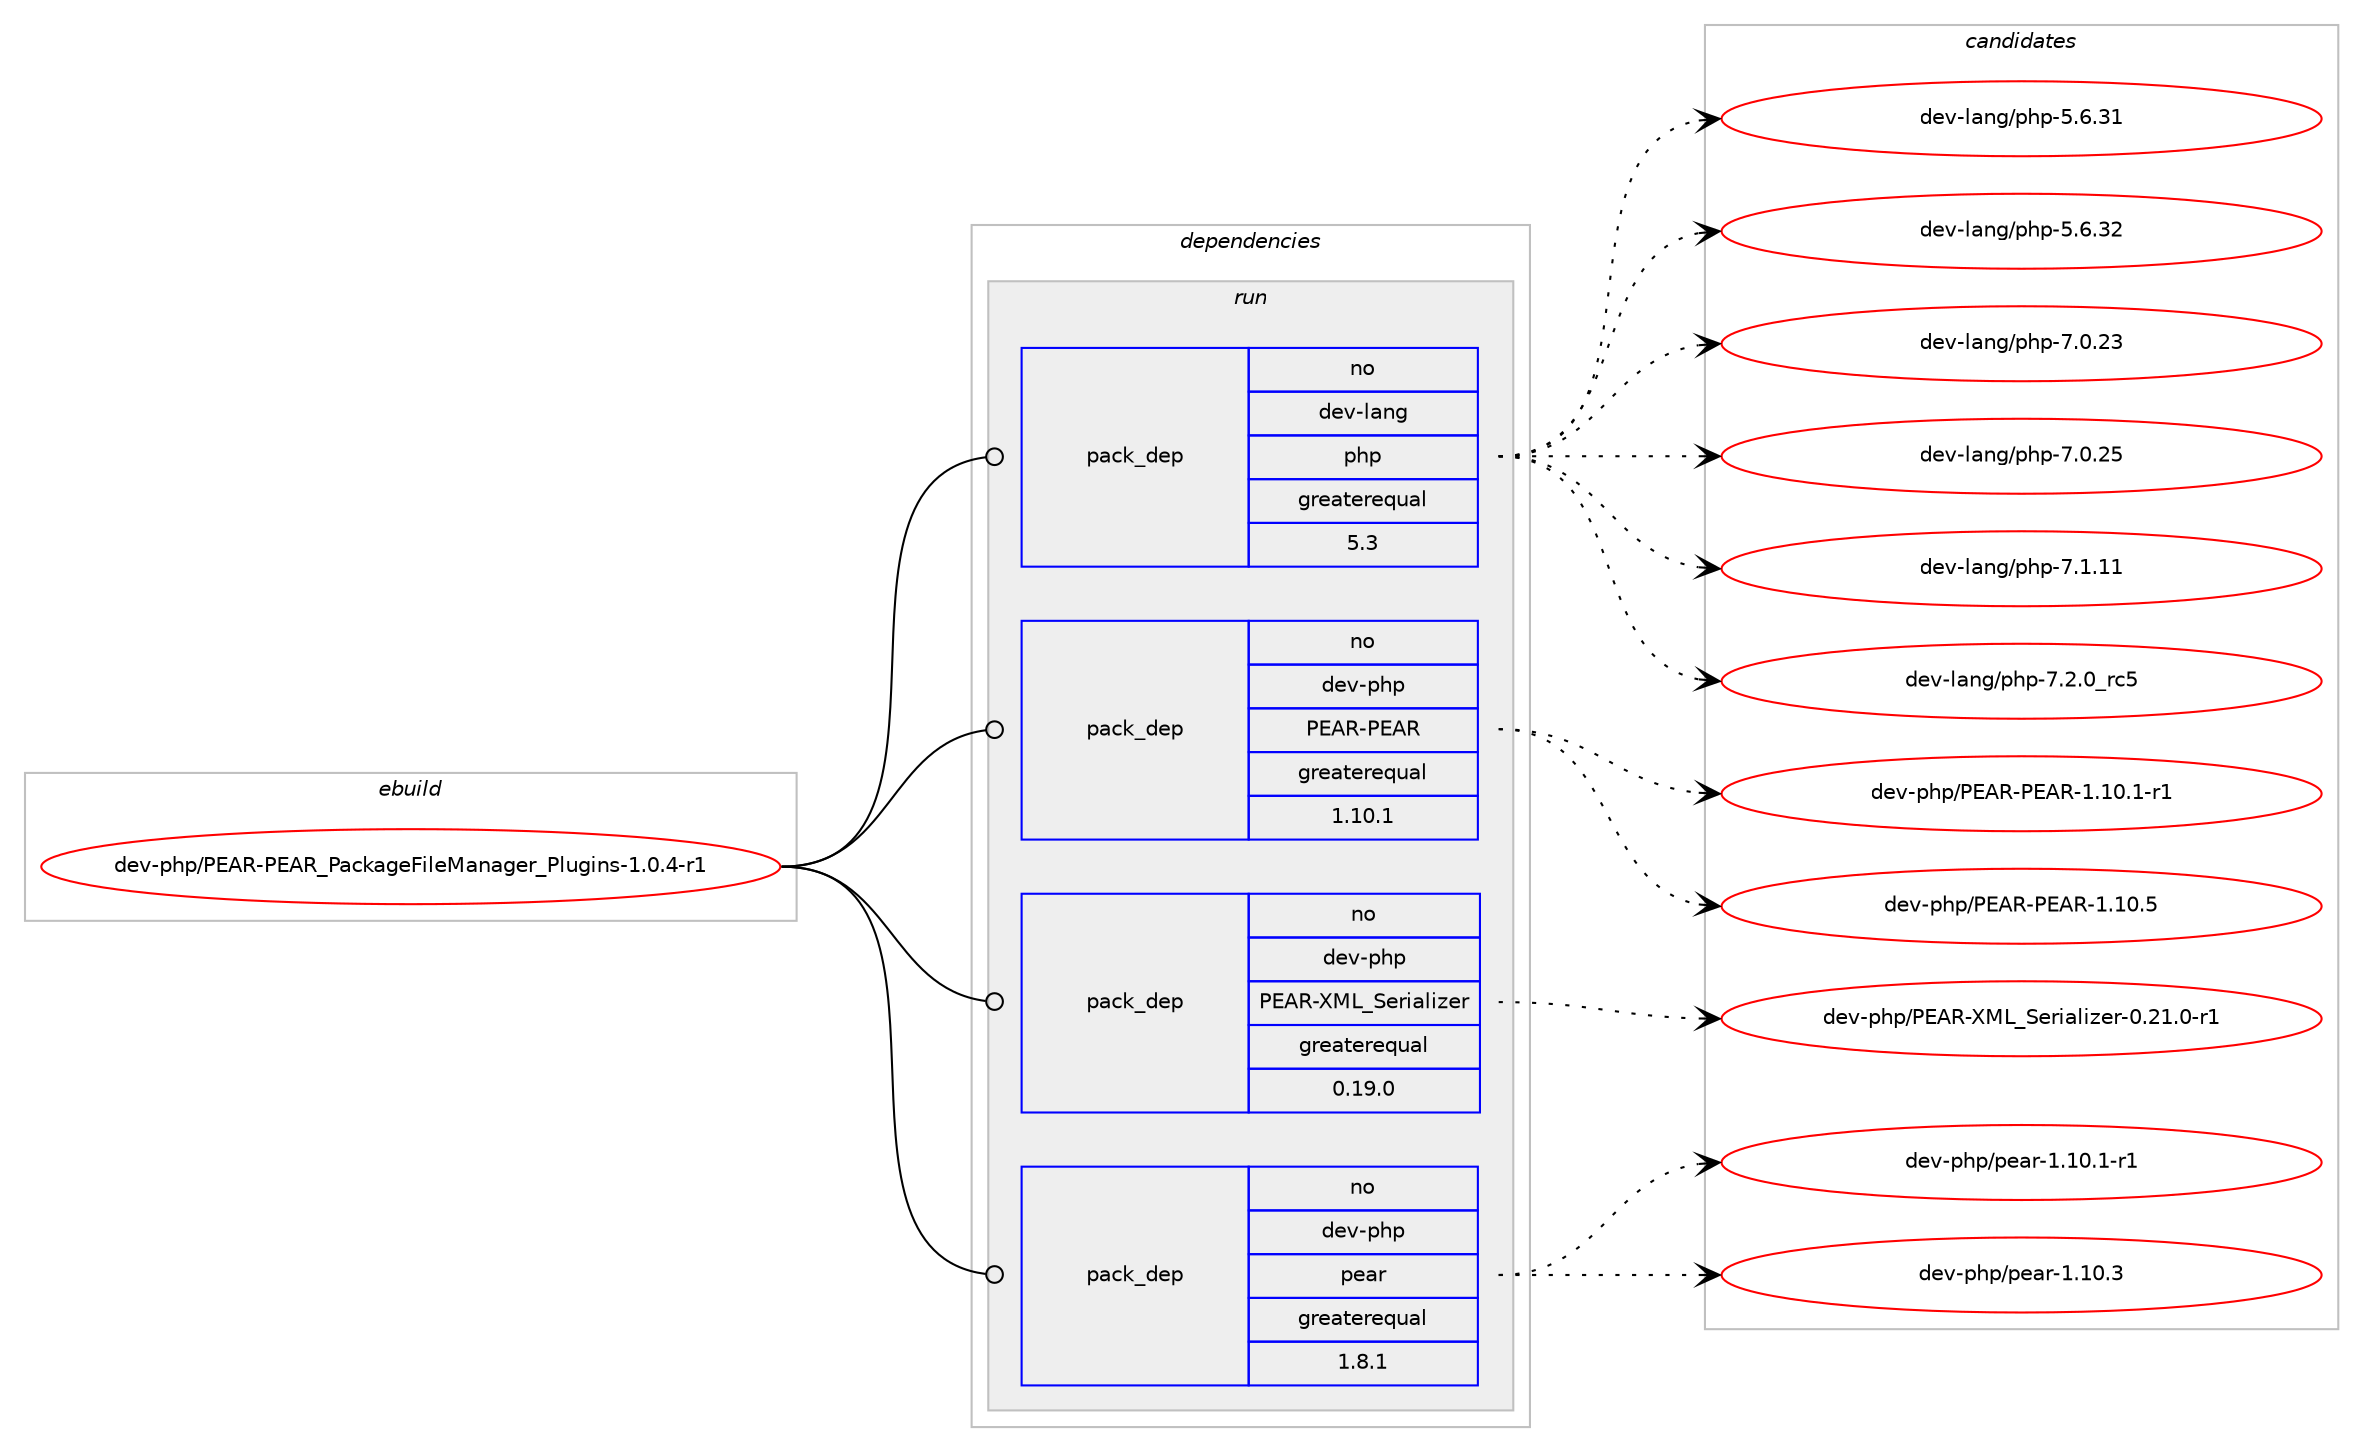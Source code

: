 digraph prolog {

# *************
# Graph options
# *************

newrank=true;
concentrate=true;
compound=true;
graph [rankdir=LR,fontname=Helvetica,fontsize=10,ranksep=1.5];#, ranksep=2.5, nodesep=0.2];
edge  [arrowhead=vee];
node  [fontname=Helvetica,fontsize=10];

# **********
# The ebuild
# **********

subgraph cluster_leftcol {
color=gray;
rank=same;
label=<<i>ebuild</i>>;
id [label="dev-php/PEAR-PEAR_PackageFileManager_Plugins-1.0.4-r1", color=red, width=4, href="../dev-php/PEAR-PEAR_PackageFileManager_Plugins-1.0.4-r1.svg"];
}

# ****************
# The dependencies
# ****************

subgraph cluster_midcol {
color=gray;
label=<<i>dependencies</i>>;
subgraph cluster_compile {
fillcolor="#eeeeee";
style=filled;
label=<<i>compile</i>>;
}
subgraph cluster_compileandrun {
fillcolor="#eeeeee";
style=filled;
label=<<i>compile and run</i>>;
}
subgraph cluster_run {
fillcolor="#eeeeee";
style=filled;
label=<<i>run</i>>;
subgraph pack110089 {
dependency142150 [label=<<TABLE BORDER="0" CELLBORDER="1" CELLSPACING="0" CELLPADDING="4" WIDTH="220"><TR><TD ROWSPAN="6" CELLPADDING="30">pack_dep</TD></TR><TR><TD WIDTH="110">no</TD></TR><TR><TD>dev-lang</TD></TR><TR><TD>php</TD></TR><TR><TD>greaterequal</TD></TR><TR><TD>5.3</TD></TR></TABLE>>, shape=none, color=blue];
}
id:e -> dependency142150:w [weight=20,style="solid",arrowhead="odot"];
subgraph pack110090 {
dependency142151 [label=<<TABLE BORDER="0" CELLBORDER="1" CELLSPACING="0" CELLPADDING="4" WIDTH="220"><TR><TD ROWSPAN="6" CELLPADDING="30">pack_dep</TD></TR><TR><TD WIDTH="110">no</TD></TR><TR><TD>dev-php</TD></TR><TR><TD>PEAR-PEAR</TD></TR><TR><TD>greaterequal</TD></TR><TR><TD>1.10.1</TD></TR></TABLE>>, shape=none, color=blue];
}
id:e -> dependency142151:w [weight=20,style="solid",arrowhead="odot"];
subgraph pack110091 {
dependency142152 [label=<<TABLE BORDER="0" CELLBORDER="1" CELLSPACING="0" CELLPADDING="4" WIDTH="220"><TR><TD ROWSPAN="6" CELLPADDING="30">pack_dep</TD></TR><TR><TD WIDTH="110">no</TD></TR><TR><TD>dev-php</TD></TR><TR><TD>PEAR-XML_Serializer</TD></TR><TR><TD>greaterequal</TD></TR><TR><TD>0.19.0</TD></TR></TABLE>>, shape=none, color=blue];
}
id:e -> dependency142152:w [weight=20,style="solid",arrowhead="odot"];
subgraph pack110092 {
dependency142153 [label=<<TABLE BORDER="0" CELLBORDER="1" CELLSPACING="0" CELLPADDING="4" WIDTH="220"><TR><TD ROWSPAN="6" CELLPADDING="30">pack_dep</TD></TR><TR><TD WIDTH="110">no</TD></TR><TR><TD>dev-php</TD></TR><TR><TD>pear</TD></TR><TR><TD>greaterequal</TD></TR><TR><TD>1.8.1</TD></TR></TABLE>>, shape=none, color=blue];
}
id:e -> dependency142153:w [weight=20,style="solid",arrowhead="odot"];
}
}

# **************
# The candidates
# **************

subgraph cluster_choices {
rank=same;
color=gray;
label=<<i>candidates</i>>;

subgraph choice110089 {
color=black;
nodesep=1;
choice10010111845108971101034711210411245534654465149 [label="dev-lang/php-5.6.31", color=red, width=4,href="../dev-lang/php-5.6.31.svg"];
choice10010111845108971101034711210411245534654465150 [label="dev-lang/php-5.6.32", color=red, width=4,href="../dev-lang/php-5.6.32.svg"];
choice10010111845108971101034711210411245554648465051 [label="dev-lang/php-7.0.23", color=red, width=4,href="../dev-lang/php-7.0.23.svg"];
choice10010111845108971101034711210411245554648465053 [label="dev-lang/php-7.0.25", color=red, width=4,href="../dev-lang/php-7.0.25.svg"];
choice10010111845108971101034711210411245554649464949 [label="dev-lang/php-7.1.11", color=red, width=4,href="../dev-lang/php-7.1.11.svg"];
choice100101118451089711010347112104112455546504648951149953 [label="dev-lang/php-7.2.0_rc5", color=red, width=4,href="../dev-lang/php-7.2.0_rc5.svg"];
dependency142150:e -> choice10010111845108971101034711210411245534654465149:w [style=dotted,weight="100"];
dependency142150:e -> choice10010111845108971101034711210411245534654465150:w [style=dotted,weight="100"];
dependency142150:e -> choice10010111845108971101034711210411245554648465051:w [style=dotted,weight="100"];
dependency142150:e -> choice10010111845108971101034711210411245554648465053:w [style=dotted,weight="100"];
dependency142150:e -> choice10010111845108971101034711210411245554649464949:w [style=dotted,weight="100"];
dependency142150:e -> choice100101118451089711010347112104112455546504648951149953:w [style=dotted,weight="100"];
}
subgraph choice110090 {
color=black;
nodesep=1;
choice1001011184511210411247806965824580696582454946494846494511449 [label="dev-php/PEAR-PEAR-1.10.1-r1", color=red, width=4,href="../dev-php/PEAR-PEAR-1.10.1-r1.svg"];
choice100101118451121041124780696582458069658245494649484653 [label="dev-php/PEAR-PEAR-1.10.5", color=red, width=4,href="../dev-php/PEAR-PEAR-1.10.5.svg"];
dependency142151:e -> choice1001011184511210411247806965824580696582454946494846494511449:w [style=dotted,weight="100"];
dependency142151:e -> choice100101118451121041124780696582458069658245494649484653:w [style=dotted,weight="100"];
}
subgraph choice110091 {
color=black;
nodesep=1;
choice10010111845112104112478069658245887776958310111410597108105122101114454846504946484511449 [label="dev-php/PEAR-XML_Serializer-0.21.0-r1", color=red, width=4,href="../dev-php/PEAR-XML_Serializer-0.21.0-r1.svg"];
dependency142152:e -> choice10010111845112104112478069658245887776958310111410597108105122101114454846504946484511449:w [style=dotted,weight="100"];
}
subgraph choice110092 {
color=black;
nodesep=1;
choice100101118451121041124711210197114454946494846494511449 [label="dev-php/pear-1.10.1-r1", color=red, width=4,href="../dev-php/pear-1.10.1-r1.svg"];
choice10010111845112104112471121019711445494649484651 [label="dev-php/pear-1.10.3", color=red, width=4,href="../dev-php/pear-1.10.3.svg"];
dependency142153:e -> choice100101118451121041124711210197114454946494846494511449:w [style=dotted,weight="100"];
dependency142153:e -> choice10010111845112104112471121019711445494649484651:w [style=dotted,weight="100"];
}
}

}
